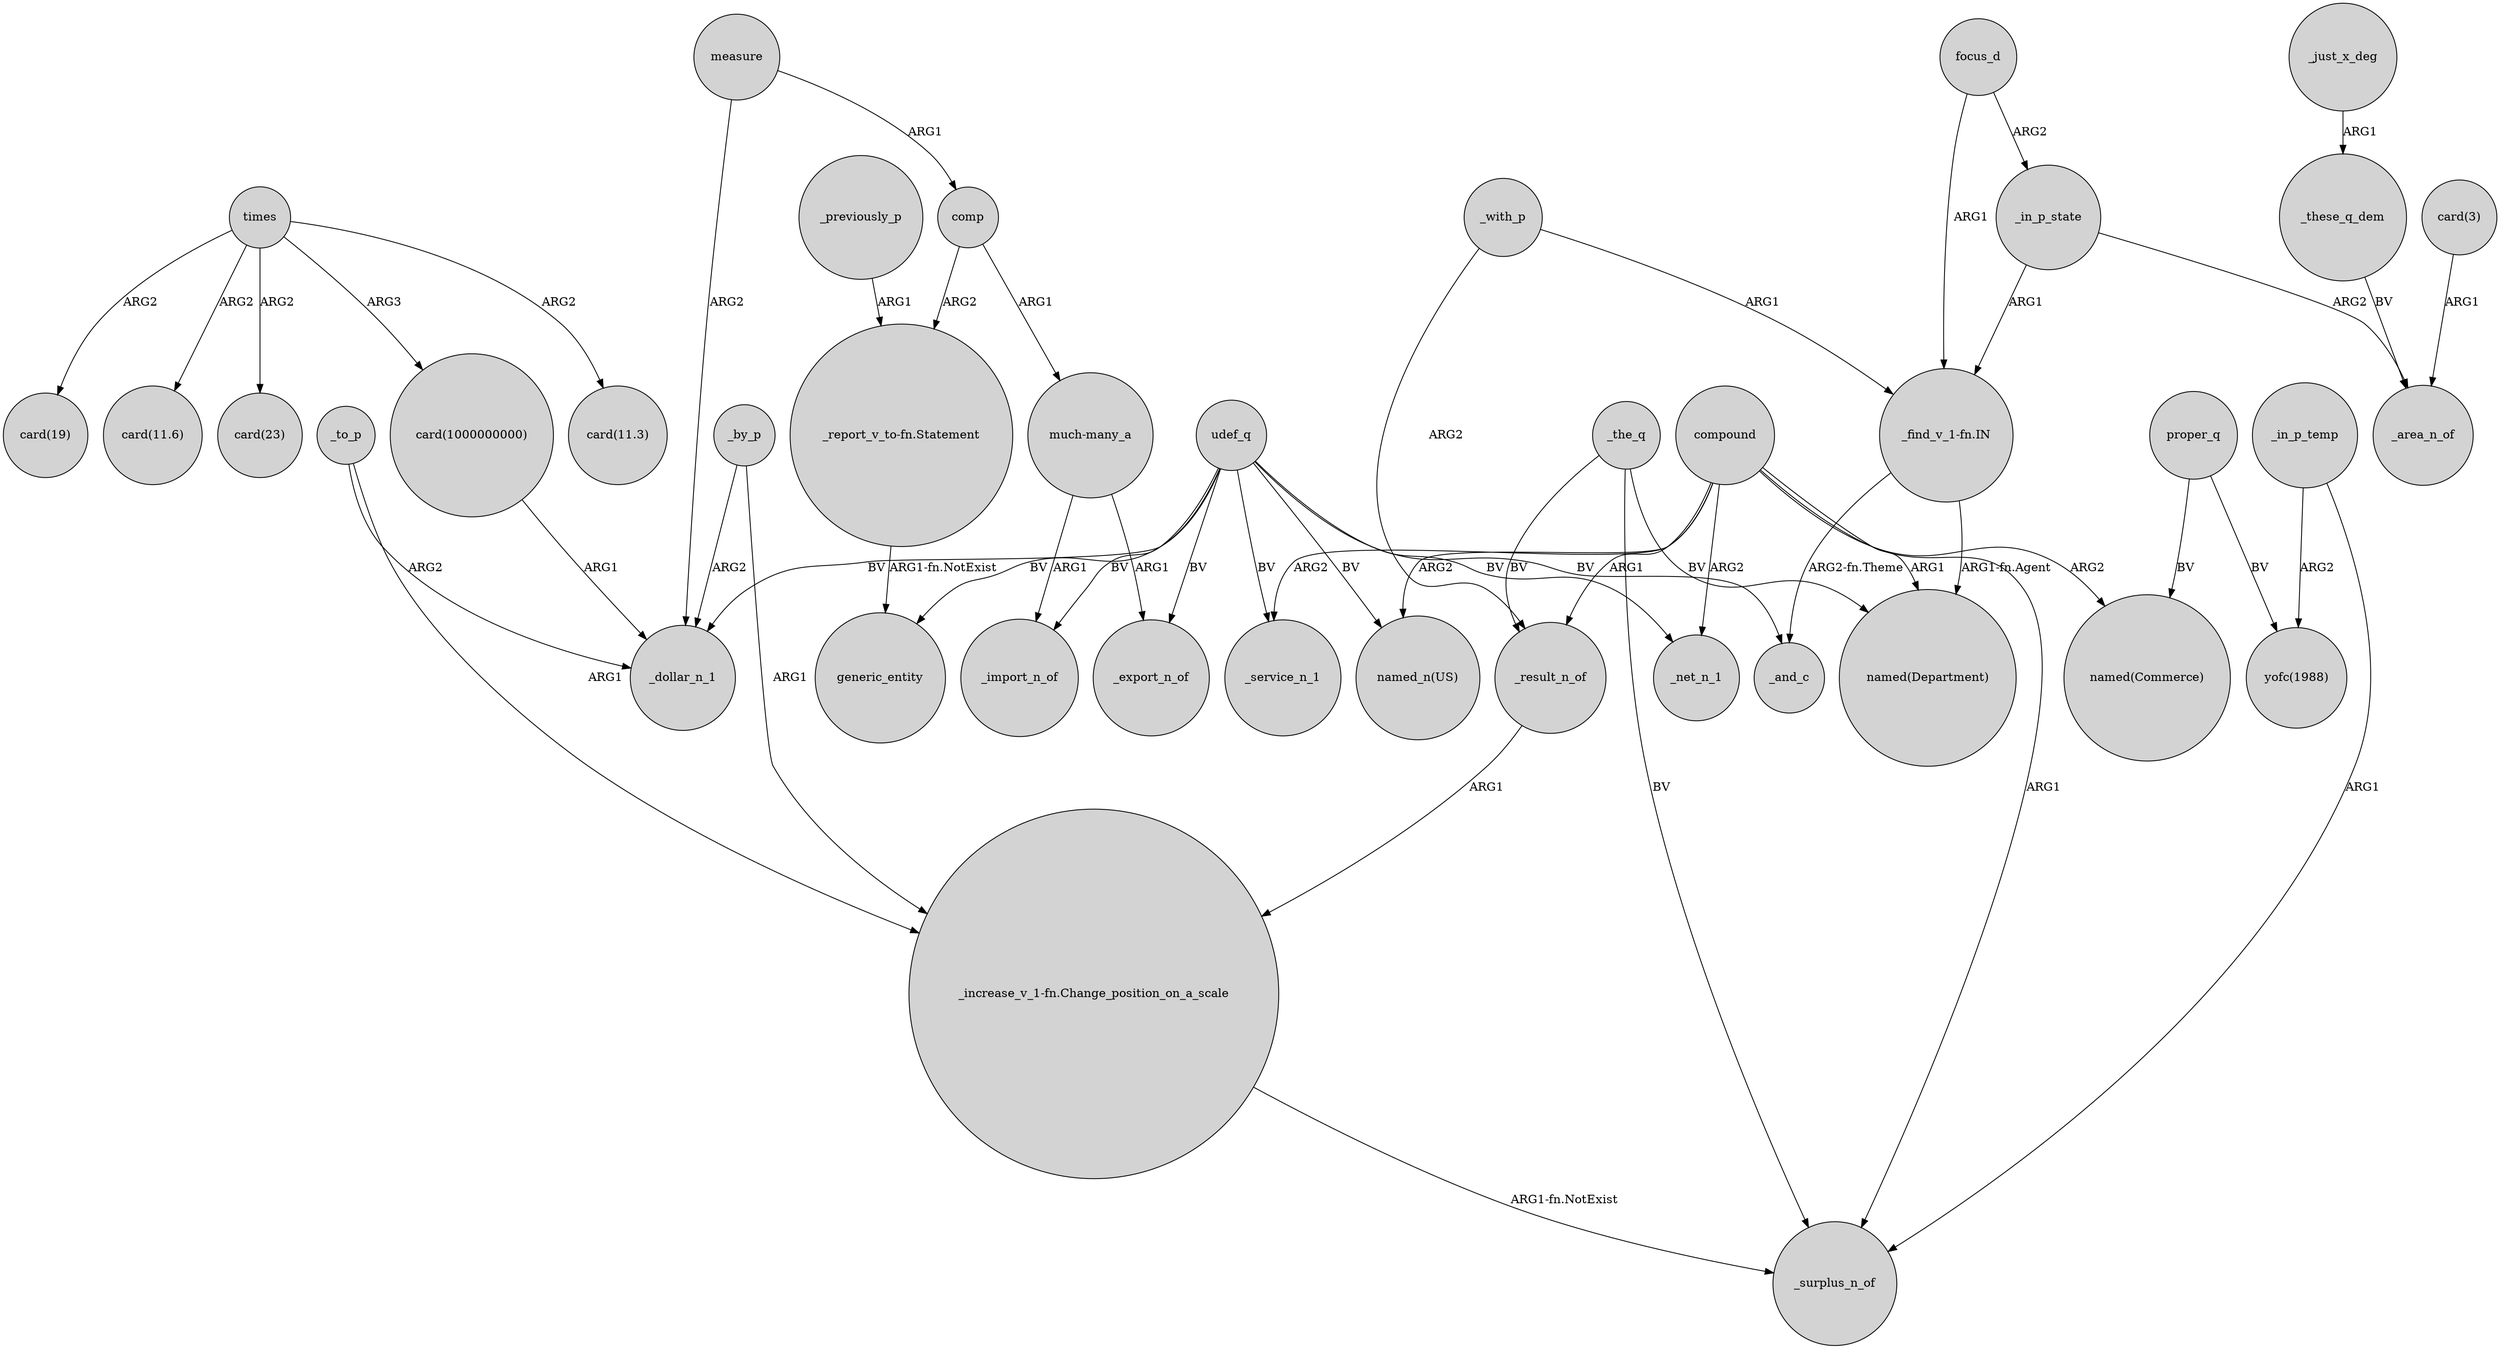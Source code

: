 digraph {
	node [shape=circle style=filled]
	"_increase_v_1-fn.Change_position_on_a_scale" -> _surplus_n_of [label="ARG1-fn.NotExist"]
	times -> "card(19)" [label=ARG2]
	times -> "card(23)" [label=ARG2]
	"_report_v_to-fn.Statement" -> generic_entity [label="ARG1-fn.NotExist"]
	udef_q -> "named_n(US)" [label=BV]
	_to_p -> _dollar_n_1 [label=ARG2]
	udef_q -> generic_entity [label=BV]
	compound -> _service_n_1 [label=ARG2]
	_in_p_state -> _area_n_of [label=ARG2]
	_the_q -> _surplus_n_of [label=BV]
	_these_q_dem -> _area_n_of [label=BV]
	times -> "card(11.3)" [label=ARG2]
	focus_d -> "_find_v_1-fn.IN" [label=ARG1]
	"much-many_a" -> _export_n_of [label=ARG1]
	_the_q -> _result_n_of [label=BV]
	focus_d -> _in_p_state [label=ARG2]
	_result_n_of -> "_increase_v_1-fn.Change_position_on_a_scale" [label=ARG1]
	_in_p_temp -> _surplus_n_of [label=ARG1]
	measure -> comp [label=ARG1]
	times -> "card(11.6)" [label=ARG2]
	compound -> "named_n(US)" [label=ARG2]
	_with_p -> "_find_v_1-fn.IN" [label=ARG1]
	times -> "card(1000000000)" [label=ARG3]
	_in_p_state -> "_find_v_1-fn.IN" [label=ARG1]
	compound -> _result_n_of [label=ARG1]
	_to_p -> "_increase_v_1-fn.Change_position_on_a_scale" [label=ARG1]
	"much-many_a" -> _import_n_of [label=ARG1]
	_previously_p -> "_report_v_to-fn.Statement" [label=ARG1]
	_by_p -> _dollar_n_1 [label=ARG2]
	udef_q -> _service_n_1 [label=BV]
	comp -> "much-many_a" [label=ARG1]
	compound -> _net_n_1 [label=ARG2]
	proper_q -> "yofc(1988)" [label=BV]
	measure -> _dollar_n_1 [label=ARG2]
	_the_q -> "named(Department)" [label=BV]
	udef_q -> _export_n_of [label=BV]
	compound -> _surplus_n_of [label=ARG1]
	udef_q -> _import_n_of [label=BV]
	proper_q -> "named(Commerce)" [label=BV]
	udef_q -> _net_n_1 [label=BV]
	_just_x_deg -> _these_q_dem [label=ARG1]
	"_find_v_1-fn.IN" -> "named(Department)" [label="ARG1-fn.Agent"]
	"_find_v_1-fn.IN" -> _and_c [label="ARG2-fn.Theme"]
	_with_p -> _result_n_of [label=ARG2]
	"card(3)" -> _area_n_of [label=ARG1]
	compound -> "named(Department)" [label=ARG1]
	"card(1000000000)" -> _dollar_n_1 [label=ARG1]
	udef_q -> _and_c [label=BV]
	comp -> "_report_v_to-fn.Statement" [label=ARG2]
	_by_p -> "_increase_v_1-fn.Change_position_on_a_scale" [label=ARG1]
	_in_p_temp -> "yofc(1988)" [label=ARG2]
	udef_q -> _dollar_n_1 [label=BV]
	compound -> "named(Commerce)" [label=ARG2]
}

